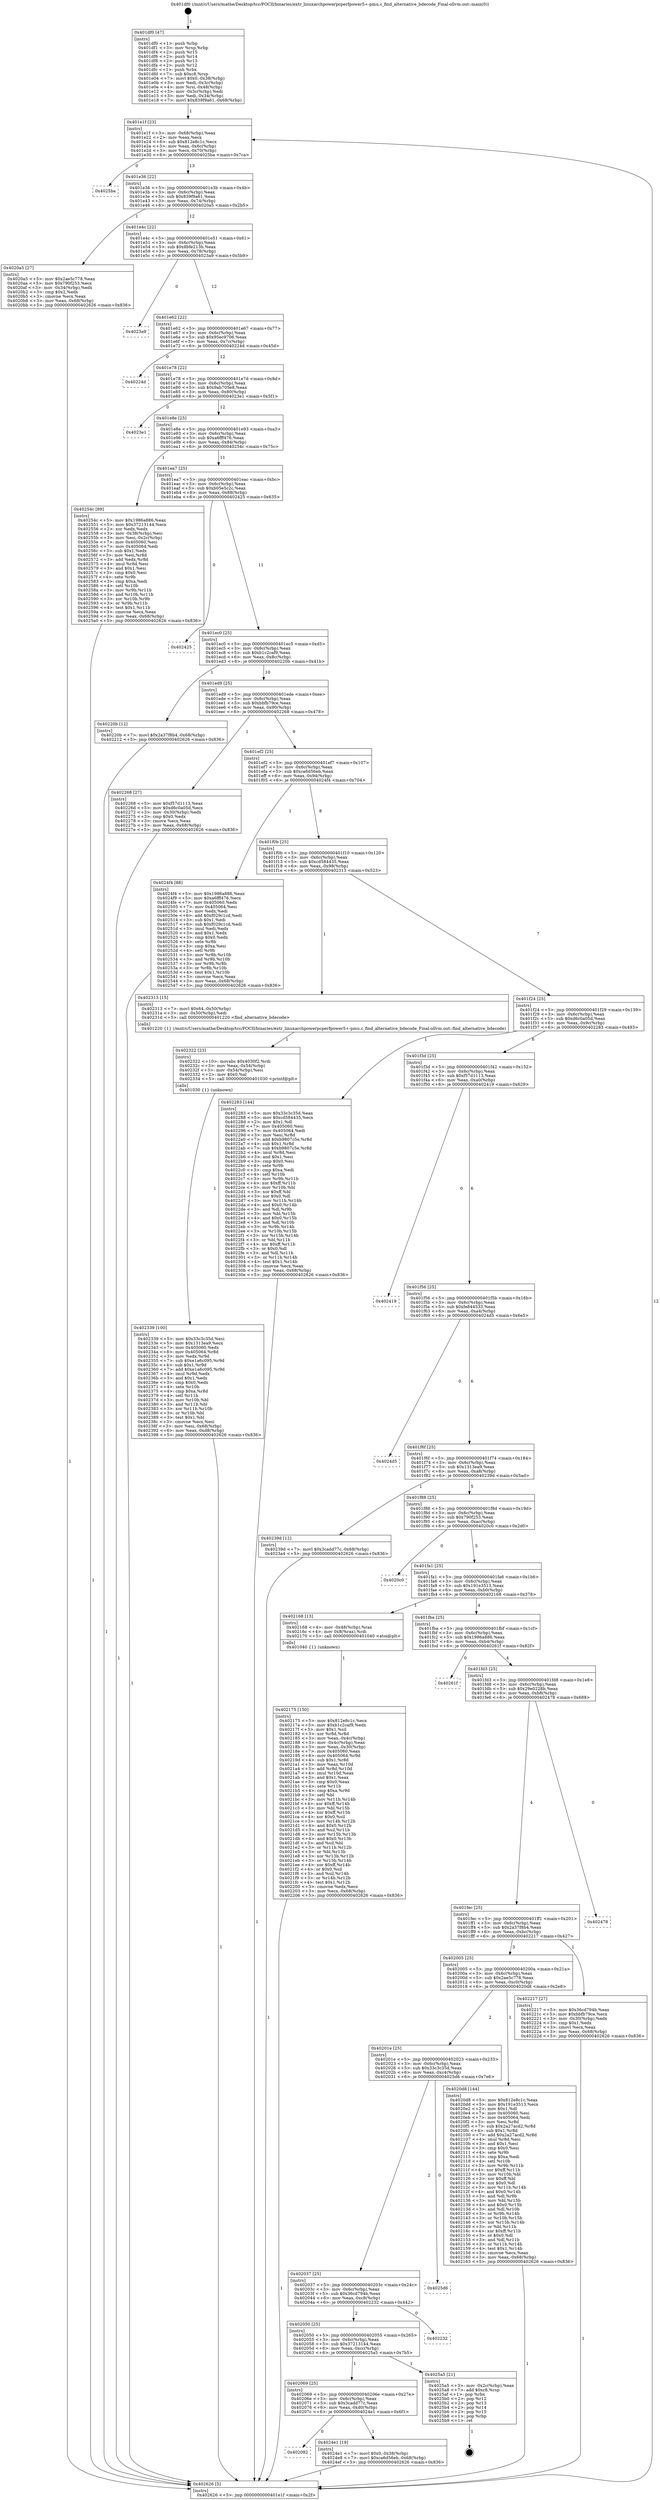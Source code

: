digraph "0x401df0" {
  label = "0x401df0 (/mnt/c/Users/mathe/Desktop/tcc/POCII/binaries/extr_linuxarchpowerpcperfpower5+-pmu.c_find_alternative_bdecode_Final-ollvm.out::main(0))"
  labelloc = "t"
  node[shape=record]

  Entry [label="",width=0.3,height=0.3,shape=circle,fillcolor=black,style=filled]
  "0x401e1f" [label="{
     0x401e1f [23]\l
     | [instrs]\l
     &nbsp;&nbsp;0x401e1f \<+3\>: mov -0x68(%rbp),%eax\l
     &nbsp;&nbsp;0x401e22 \<+2\>: mov %eax,%ecx\l
     &nbsp;&nbsp;0x401e24 \<+6\>: sub $0x812e8c1c,%ecx\l
     &nbsp;&nbsp;0x401e2a \<+3\>: mov %eax,-0x6c(%rbp)\l
     &nbsp;&nbsp;0x401e2d \<+3\>: mov %ecx,-0x70(%rbp)\l
     &nbsp;&nbsp;0x401e30 \<+6\>: je 00000000004025ba \<main+0x7ca\>\l
  }"]
  "0x4025ba" [label="{
     0x4025ba\l
  }", style=dashed]
  "0x401e36" [label="{
     0x401e36 [22]\l
     | [instrs]\l
     &nbsp;&nbsp;0x401e36 \<+5\>: jmp 0000000000401e3b \<main+0x4b\>\l
     &nbsp;&nbsp;0x401e3b \<+3\>: mov -0x6c(%rbp),%eax\l
     &nbsp;&nbsp;0x401e3e \<+5\>: sub $0x839f9a61,%eax\l
     &nbsp;&nbsp;0x401e43 \<+3\>: mov %eax,-0x74(%rbp)\l
     &nbsp;&nbsp;0x401e46 \<+6\>: je 00000000004020a5 \<main+0x2b5\>\l
  }"]
  Exit [label="",width=0.3,height=0.3,shape=circle,fillcolor=black,style=filled,peripheries=2]
  "0x4020a5" [label="{
     0x4020a5 [27]\l
     | [instrs]\l
     &nbsp;&nbsp;0x4020a5 \<+5\>: mov $0x2ae5c778,%eax\l
     &nbsp;&nbsp;0x4020aa \<+5\>: mov $0x790f253,%ecx\l
     &nbsp;&nbsp;0x4020af \<+3\>: mov -0x34(%rbp),%edx\l
     &nbsp;&nbsp;0x4020b2 \<+3\>: cmp $0x2,%edx\l
     &nbsp;&nbsp;0x4020b5 \<+3\>: cmovne %ecx,%eax\l
     &nbsp;&nbsp;0x4020b8 \<+3\>: mov %eax,-0x68(%rbp)\l
     &nbsp;&nbsp;0x4020bb \<+5\>: jmp 0000000000402626 \<main+0x836\>\l
  }"]
  "0x401e4c" [label="{
     0x401e4c [22]\l
     | [instrs]\l
     &nbsp;&nbsp;0x401e4c \<+5\>: jmp 0000000000401e51 \<main+0x61\>\l
     &nbsp;&nbsp;0x401e51 \<+3\>: mov -0x6c(%rbp),%eax\l
     &nbsp;&nbsp;0x401e54 \<+5\>: sub $0x8bfe213b,%eax\l
     &nbsp;&nbsp;0x401e59 \<+3\>: mov %eax,-0x78(%rbp)\l
     &nbsp;&nbsp;0x401e5c \<+6\>: je 00000000004023a9 \<main+0x5b9\>\l
  }"]
  "0x402626" [label="{
     0x402626 [5]\l
     | [instrs]\l
     &nbsp;&nbsp;0x402626 \<+5\>: jmp 0000000000401e1f \<main+0x2f\>\l
  }"]
  "0x401df0" [label="{
     0x401df0 [47]\l
     | [instrs]\l
     &nbsp;&nbsp;0x401df0 \<+1\>: push %rbp\l
     &nbsp;&nbsp;0x401df1 \<+3\>: mov %rsp,%rbp\l
     &nbsp;&nbsp;0x401df4 \<+2\>: push %r15\l
     &nbsp;&nbsp;0x401df6 \<+2\>: push %r14\l
     &nbsp;&nbsp;0x401df8 \<+2\>: push %r13\l
     &nbsp;&nbsp;0x401dfa \<+2\>: push %r12\l
     &nbsp;&nbsp;0x401dfc \<+1\>: push %rbx\l
     &nbsp;&nbsp;0x401dfd \<+7\>: sub $0xc8,%rsp\l
     &nbsp;&nbsp;0x401e04 \<+7\>: movl $0x0,-0x38(%rbp)\l
     &nbsp;&nbsp;0x401e0b \<+3\>: mov %edi,-0x3c(%rbp)\l
     &nbsp;&nbsp;0x401e0e \<+4\>: mov %rsi,-0x48(%rbp)\l
     &nbsp;&nbsp;0x401e12 \<+3\>: mov -0x3c(%rbp),%edi\l
     &nbsp;&nbsp;0x401e15 \<+3\>: mov %edi,-0x34(%rbp)\l
     &nbsp;&nbsp;0x401e18 \<+7\>: movl $0x839f9a61,-0x68(%rbp)\l
  }"]
  "0x402082" [label="{
     0x402082\l
  }", style=dashed]
  "0x4023a9" [label="{
     0x4023a9\l
  }", style=dashed]
  "0x401e62" [label="{
     0x401e62 [22]\l
     | [instrs]\l
     &nbsp;&nbsp;0x401e62 \<+5\>: jmp 0000000000401e67 \<main+0x77\>\l
     &nbsp;&nbsp;0x401e67 \<+3\>: mov -0x6c(%rbp),%eax\l
     &nbsp;&nbsp;0x401e6a \<+5\>: sub $0x95ec9706,%eax\l
     &nbsp;&nbsp;0x401e6f \<+3\>: mov %eax,-0x7c(%rbp)\l
     &nbsp;&nbsp;0x401e72 \<+6\>: je 000000000040224d \<main+0x45d\>\l
  }"]
  "0x4024e1" [label="{
     0x4024e1 [19]\l
     | [instrs]\l
     &nbsp;&nbsp;0x4024e1 \<+7\>: movl $0x0,-0x38(%rbp)\l
     &nbsp;&nbsp;0x4024e8 \<+7\>: movl $0xca6d56eb,-0x68(%rbp)\l
     &nbsp;&nbsp;0x4024ef \<+5\>: jmp 0000000000402626 \<main+0x836\>\l
  }"]
  "0x40224d" [label="{
     0x40224d\l
  }", style=dashed]
  "0x401e78" [label="{
     0x401e78 [22]\l
     | [instrs]\l
     &nbsp;&nbsp;0x401e78 \<+5\>: jmp 0000000000401e7d \<main+0x8d\>\l
     &nbsp;&nbsp;0x401e7d \<+3\>: mov -0x6c(%rbp),%eax\l
     &nbsp;&nbsp;0x401e80 \<+5\>: sub $0x9ab705e8,%eax\l
     &nbsp;&nbsp;0x401e85 \<+3\>: mov %eax,-0x80(%rbp)\l
     &nbsp;&nbsp;0x401e88 \<+6\>: je 00000000004023e1 \<main+0x5f1\>\l
  }"]
  "0x402069" [label="{
     0x402069 [25]\l
     | [instrs]\l
     &nbsp;&nbsp;0x402069 \<+5\>: jmp 000000000040206e \<main+0x27e\>\l
     &nbsp;&nbsp;0x40206e \<+3\>: mov -0x6c(%rbp),%eax\l
     &nbsp;&nbsp;0x402071 \<+5\>: sub $0x3cadd77c,%eax\l
     &nbsp;&nbsp;0x402076 \<+6\>: mov %eax,-0xd0(%rbp)\l
     &nbsp;&nbsp;0x40207c \<+6\>: je 00000000004024e1 \<main+0x6f1\>\l
  }"]
  "0x4023e1" [label="{
     0x4023e1\l
  }", style=dashed]
  "0x401e8e" [label="{
     0x401e8e [25]\l
     | [instrs]\l
     &nbsp;&nbsp;0x401e8e \<+5\>: jmp 0000000000401e93 \<main+0xa3\>\l
     &nbsp;&nbsp;0x401e93 \<+3\>: mov -0x6c(%rbp),%eax\l
     &nbsp;&nbsp;0x401e96 \<+5\>: sub $0xa6fff476,%eax\l
     &nbsp;&nbsp;0x401e9b \<+6\>: mov %eax,-0x84(%rbp)\l
     &nbsp;&nbsp;0x401ea1 \<+6\>: je 000000000040254c \<main+0x75c\>\l
  }"]
  "0x4025a5" [label="{
     0x4025a5 [21]\l
     | [instrs]\l
     &nbsp;&nbsp;0x4025a5 \<+3\>: mov -0x2c(%rbp),%eax\l
     &nbsp;&nbsp;0x4025a8 \<+7\>: add $0xc8,%rsp\l
     &nbsp;&nbsp;0x4025af \<+1\>: pop %rbx\l
     &nbsp;&nbsp;0x4025b0 \<+2\>: pop %r12\l
     &nbsp;&nbsp;0x4025b2 \<+2\>: pop %r13\l
     &nbsp;&nbsp;0x4025b4 \<+2\>: pop %r14\l
     &nbsp;&nbsp;0x4025b6 \<+2\>: pop %r15\l
     &nbsp;&nbsp;0x4025b8 \<+1\>: pop %rbp\l
     &nbsp;&nbsp;0x4025b9 \<+1\>: ret\l
  }"]
  "0x40254c" [label="{
     0x40254c [89]\l
     | [instrs]\l
     &nbsp;&nbsp;0x40254c \<+5\>: mov $0x1986a886,%eax\l
     &nbsp;&nbsp;0x402551 \<+5\>: mov $0x37213144,%ecx\l
     &nbsp;&nbsp;0x402556 \<+2\>: xor %edx,%edx\l
     &nbsp;&nbsp;0x402558 \<+3\>: mov -0x38(%rbp),%esi\l
     &nbsp;&nbsp;0x40255b \<+3\>: mov %esi,-0x2c(%rbp)\l
     &nbsp;&nbsp;0x40255e \<+7\>: mov 0x405060,%esi\l
     &nbsp;&nbsp;0x402565 \<+7\>: mov 0x405064,%edi\l
     &nbsp;&nbsp;0x40256c \<+3\>: sub $0x1,%edx\l
     &nbsp;&nbsp;0x40256f \<+3\>: mov %esi,%r8d\l
     &nbsp;&nbsp;0x402572 \<+3\>: add %edx,%r8d\l
     &nbsp;&nbsp;0x402575 \<+4\>: imul %r8d,%esi\l
     &nbsp;&nbsp;0x402579 \<+3\>: and $0x1,%esi\l
     &nbsp;&nbsp;0x40257c \<+3\>: cmp $0x0,%esi\l
     &nbsp;&nbsp;0x40257f \<+4\>: sete %r9b\l
     &nbsp;&nbsp;0x402583 \<+3\>: cmp $0xa,%edi\l
     &nbsp;&nbsp;0x402586 \<+4\>: setl %r10b\l
     &nbsp;&nbsp;0x40258a \<+3\>: mov %r9b,%r11b\l
     &nbsp;&nbsp;0x40258d \<+3\>: and %r10b,%r11b\l
     &nbsp;&nbsp;0x402590 \<+3\>: xor %r10b,%r9b\l
     &nbsp;&nbsp;0x402593 \<+3\>: or %r9b,%r11b\l
     &nbsp;&nbsp;0x402596 \<+4\>: test $0x1,%r11b\l
     &nbsp;&nbsp;0x40259a \<+3\>: cmovne %ecx,%eax\l
     &nbsp;&nbsp;0x40259d \<+3\>: mov %eax,-0x68(%rbp)\l
     &nbsp;&nbsp;0x4025a0 \<+5\>: jmp 0000000000402626 \<main+0x836\>\l
  }"]
  "0x401ea7" [label="{
     0x401ea7 [25]\l
     | [instrs]\l
     &nbsp;&nbsp;0x401ea7 \<+5\>: jmp 0000000000401eac \<main+0xbc\>\l
     &nbsp;&nbsp;0x401eac \<+3\>: mov -0x6c(%rbp),%eax\l
     &nbsp;&nbsp;0x401eaf \<+5\>: sub $0xb05e5c2c,%eax\l
     &nbsp;&nbsp;0x401eb4 \<+6\>: mov %eax,-0x88(%rbp)\l
     &nbsp;&nbsp;0x401eba \<+6\>: je 0000000000402425 \<main+0x635\>\l
  }"]
  "0x402050" [label="{
     0x402050 [25]\l
     | [instrs]\l
     &nbsp;&nbsp;0x402050 \<+5\>: jmp 0000000000402055 \<main+0x265\>\l
     &nbsp;&nbsp;0x402055 \<+3\>: mov -0x6c(%rbp),%eax\l
     &nbsp;&nbsp;0x402058 \<+5\>: sub $0x37213144,%eax\l
     &nbsp;&nbsp;0x40205d \<+6\>: mov %eax,-0xcc(%rbp)\l
     &nbsp;&nbsp;0x402063 \<+6\>: je 00000000004025a5 \<main+0x7b5\>\l
  }"]
  "0x402425" [label="{
     0x402425\l
  }", style=dashed]
  "0x401ec0" [label="{
     0x401ec0 [25]\l
     | [instrs]\l
     &nbsp;&nbsp;0x401ec0 \<+5\>: jmp 0000000000401ec5 \<main+0xd5\>\l
     &nbsp;&nbsp;0x401ec5 \<+3\>: mov -0x6c(%rbp),%eax\l
     &nbsp;&nbsp;0x401ec8 \<+5\>: sub $0xb1c2caf9,%eax\l
     &nbsp;&nbsp;0x401ecd \<+6\>: mov %eax,-0x8c(%rbp)\l
     &nbsp;&nbsp;0x401ed3 \<+6\>: je 000000000040220b \<main+0x41b\>\l
  }"]
  "0x402232" [label="{
     0x402232\l
  }", style=dashed]
  "0x40220b" [label="{
     0x40220b [12]\l
     | [instrs]\l
     &nbsp;&nbsp;0x40220b \<+7\>: movl $0x2a37f8b4,-0x68(%rbp)\l
     &nbsp;&nbsp;0x402212 \<+5\>: jmp 0000000000402626 \<main+0x836\>\l
  }"]
  "0x401ed9" [label="{
     0x401ed9 [25]\l
     | [instrs]\l
     &nbsp;&nbsp;0x401ed9 \<+5\>: jmp 0000000000401ede \<main+0xee\>\l
     &nbsp;&nbsp;0x401ede \<+3\>: mov -0x6c(%rbp),%eax\l
     &nbsp;&nbsp;0x401ee1 \<+5\>: sub $0xbbfb79ce,%eax\l
     &nbsp;&nbsp;0x401ee6 \<+6\>: mov %eax,-0x90(%rbp)\l
     &nbsp;&nbsp;0x401eec \<+6\>: je 0000000000402268 \<main+0x478\>\l
  }"]
  "0x402037" [label="{
     0x402037 [25]\l
     | [instrs]\l
     &nbsp;&nbsp;0x402037 \<+5\>: jmp 000000000040203c \<main+0x24c\>\l
     &nbsp;&nbsp;0x40203c \<+3\>: mov -0x6c(%rbp),%eax\l
     &nbsp;&nbsp;0x40203f \<+5\>: sub $0x36cd794b,%eax\l
     &nbsp;&nbsp;0x402044 \<+6\>: mov %eax,-0xc8(%rbp)\l
     &nbsp;&nbsp;0x40204a \<+6\>: je 0000000000402232 \<main+0x442\>\l
  }"]
  "0x402268" [label="{
     0x402268 [27]\l
     | [instrs]\l
     &nbsp;&nbsp;0x402268 \<+5\>: mov $0xf57d1113,%eax\l
     &nbsp;&nbsp;0x40226d \<+5\>: mov $0xd6c0a05d,%ecx\l
     &nbsp;&nbsp;0x402272 \<+3\>: mov -0x30(%rbp),%edx\l
     &nbsp;&nbsp;0x402275 \<+3\>: cmp $0x0,%edx\l
     &nbsp;&nbsp;0x402278 \<+3\>: cmove %ecx,%eax\l
     &nbsp;&nbsp;0x40227b \<+3\>: mov %eax,-0x68(%rbp)\l
     &nbsp;&nbsp;0x40227e \<+5\>: jmp 0000000000402626 \<main+0x836\>\l
  }"]
  "0x401ef2" [label="{
     0x401ef2 [25]\l
     | [instrs]\l
     &nbsp;&nbsp;0x401ef2 \<+5\>: jmp 0000000000401ef7 \<main+0x107\>\l
     &nbsp;&nbsp;0x401ef7 \<+3\>: mov -0x6c(%rbp),%eax\l
     &nbsp;&nbsp;0x401efa \<+5\>: sub $0xca6d56eb,%eax\l
     &nbsp;&nbsp;0x401eff \<+6\>: mov %eax,-0x94(%rbp)\l
     &nbsp;&nbsp;0x401f05 \<+6\>: je 00000000004024f4 \<main+0x704\>\l
  }"]
  "0x4025d6" [label="{
     0x4025d6\l
  }", style=dashed]
  "0x4024f4" [label="{
     0x4024f4 [88]\l
     | [instrs]\l
     &nbsp;&nbsp;0x4024f4 \<+5\>: mov $0x1986a886,%eax\l
     &nbsp;&nbsp;0x4024f9 \<+5\>: mov $0xa6fff476,%ecx\l
     &nbsp;&nbsp;0x4024fe \<+7\>: mov 0x405060,%edx\l
     &nbsp;&nbsp;0x402505 \<+7\>: mov 0x405064,%esi\l
     &nbsp;&nbsp;0x40250c \<+2\>: mov %edx,%edi\l
     &nbsp;&nbsp;0x40250e \<+6\>: add $0xf029c1cd,%edi\l
     &nbsp;&nbsp;0x402514 \<+3\>: sub $0x1,%edi\l
     &nbsp;&nbsp;0x402517 \<+6\>: sub $0xf029c1cd,%edi\l
     &nbsp;&nbsp;0x40251d \<+3\>: imul %edi,%edx\l
     &nbsp;&nbsp;0x402520 \<+3\>: and $0x1,%edx\l
     &nbsp;&nbsp;0x402523 \<+3\>: cmp $0x0,%edx\l
     &nbsp;&nbsp;0x402526 \<+4\>: sete %r8b\l
     &nbsp;&nbsp;0x40252a \<+3\>: cmp $0xa,%esi\l
     &nbsp;&nbsp;0x40252d \<+4\>: setl %r9b\l
     &nbsp;&nbsp;0x402531 \<+3\>: mov %r8b,%r10b\l
     &nbsp;&nbsp;0x402534 \<+3\>: and %r9b,%r10b\l
     &nbsp;&nbsp;0x402537 \<+3\>: xor %r9b,%r8b\l
     &nbsp;&nbsp;0x40253a \<+3\>: or %r8b,%r10b\l
     &nbsp;&nbsp;0x40253d \<+4\>: test $0x1,%r10b\l
     &nbsp;&nbsp;0x402541 \<+3\>: cmovne %ecx,%eax\l
     &nbsp;&nbsp;0x402544 \<+3\>: mov %eax,-0x68(%rbp)\l
     &nbsp;&nbsp;0x402547 \<+5\>: jmp 0000000000402626 \<main+0x836\>\l
  }"]
  "0x401f0b" [label="{
     0x401f0b [25]\l
     | [instrs]\l
     &nbsp;&nbsp;0x401f0b \<+5\>: jmp 0000000000401f10 \<main+0x120\>\l
     &nbsp;&nbsp;0x401f10 \<+3\>: mov -0x6c(%rbp),%eax\l
     &nbsp;&nbsp;0x401f13 \<+5\>: sub $0xcd584435,%eax\l
     &nbsp;&nbsp;0x401f18 \<+6\>: mov %eax,-0x98(%rbp)\l
     &nbsp;&nbsp;0x401f1e \<+6\>: je 0000000000402313 \<main+0x523\>\l
  }"]
  "0x402339" [label="{
     0x402339 [100]\l
     | [instrs]\l
     &nbsp;&nbsp;0x402339 \<+5\>: mov $0x33c3c35d,%esi\l
     &nbsp;&nbsp;0x40233e \<+5\>: mov $0x1313ea9,%ecx\l
     &nbsp;&nbsp;0x402343 \<+7\>: mov 0x405060,%edx\l
     &nbsp;&nbsp;0x40234a \<+8\>: mov 0x405064,%r8d\l
     &nbsp;&nbsp;0x402352 \<+3\>: mov %edx,%r9d\l
     &nbsp;&nbsp;0x402355 \<+7\>: sub $0xe1a6c095,%r9d\l
     &nbsp;&nbsp;0x40235c \<+4\>: sub $0x1,%r9d\l
     &nbsp;&nbsp;0x402360 \<+7\>: add $0xe1a6c095,%r9d\l
     &nbsp;&nbsp;0x402367 \<+4\>: imul %r9d,%edx\l
     &nbsp;&nbsp;0x40236b \<+3\>: and $0x1,%edx\l
     &nbsp;&nbsp;0x40236e \<+3\>: cmp $0x0,%edx\l
     &nbsp;&nbsp;0x402371 \<+4\>: sete %r10b\l
     &nbsp;&nbsp;0x402375 \<+4\>: cmp $0xa,%r8d\l
     &nbsp;&nbsp;0x402379 \<+4\>: setl %r11b\l
     &nbsp;&nbsp;0x40237d \<+3\>: mov %r10b,%bl\l
     &nbsp;&nbsp;0x402380 \<+3\>: and %r11b,%bl\l
     &nbsp;&nbsp;0x402383 \<+3\>: xor %r11b,%r10b\l
     &nbsp;&nbsp;0x402386 \<+3\>: or %r10b,%bl\l
     &nbsp;&nbsp;0x402389 \<+3\>: test $0x1,%bl\l
     &nbsp;&nbsp;0x40238c \<+3\>: cmovne %ecx,%esi\l
     &nbsp;&nbsp;0x40238f \<+3\>: mov %esi,-0x68(%rbp)\l
     &nbsp;&nbsp;0x402392 \<+6\>: mov %eax,-0xd8(%rbp)\l
     &nbsp;&nbsp;0x402398 \<+5\>: jmp 0000000000402626 \<main+0x836\>\l
  }"]
  "0x402313" [label="{
     0x402313 [15]\l
     | [instrs]\l
     &nbsp;&nbsp;0x402313 \<+7\>: movl $0x64,-0x50(%rbp)\l
     &nbsp;&nbsp;0x40231a \<+3\>: mov -0x50(%rbp),%edi\l
     &nbsp;&nbsp;0x40231d \<+5\>: call 0000000000401220 \<find_alternative_bdecode\>\l
     | [calls]\l
     &nbsp;&nbsp;0x401220 \{1\} (/mnt/c/Users/mathe/Desktop/tcc/POCII/binaries/extr_linuxarchpowerpcperfpower5+-pmu.c_find_alternative_bdecode_Final-ollvm.out::find_alternative_bdecode)\l
  }"]
  "0x401f24" [label="{
     0x401f24 [25]\l
     | [instrs]\l
     &nbsp;&nbsp;0x401f24 \<+5\>: jmp 0000000000401f29 \<main+0x139\>\l
     &nbsp;&nbsp;0x401f29 \<+3\>: mov -0x6c(%rbp),%eax\l
     &nbsp;&nbsp;0x401f2c \<+5\>: sub $0xd6c0a05d,%eax\l
     &nbsp;&nbsp;0x401f31 \<+6\>: mov %eax,-0x9c(%rbp)\l
     &nbsp;&nbsp;0x401f37 \<+6\>: je 0000000000402283 \<main+0x493\>\l
  }"]
  "0x402322" [label="{
     0x402322 [23]\l
     | [instrs]\l
     &nbsp;&nbsp;0x402322 \<+10\>: movabs $0x4030f2,%rdi\l
     &nbsp;&nbsp;0x40232c \<+3\>: mov %eax,-0x54(%rbp)\l
     &nbsp;&nbsp;0x40232f \<+3\>: mov -0x54(%rbp),%esi\l
     &nbsp;&nbsp;0x402332 \<+2\>: mov $0x0,%al\l
     &nbsp;&nbsp;0x402334 \<+5\>: call 0000000000401030 \<printf@plt\>\l
     | [calls]\l
     &nbsp;&nbsp;0x401030 \{1\} (unknown)\l
  }"]
  "0x402283" [label="{
     0x402283 [144]\l
     | [instrs]\l
     &nbsp;&nbsp;0x402283 \<+5\>: mov $0x33c3c35d,%eax\l
     &nbsp;&nbsp;0x402288 \<+5\>: mov $0xcd584435,%ecx\l
     &nbsp;&nbsp;0x40228d \<+2\>: mov $0x1,%dl\l
     &nbsp;&nbsp;0x40228f \<+7\>: mov 0x405060,%esi\l
     &nbsp;&nbsp;0x402296 \<+7\>: mov 0x405064,%edi\l
     &nbsp;&nbsp;0x40229d \<+3\>: mov %esi,%r8d\l
     &nbsp;&nbsp;0x4022a0 \<+7\>: add $0xb9807c5e,%r8d\l
     &nbsp;&nbsp;0x4022a7 \<+4\>: sub $0x1,%r8d\l
     &nbsp;&nbsp;0x4022ab \<+7\>: sub $0xb9807c5e,%r8d\l
     &nbsp;&nbsp;0x4022b2 \<+4\>: imul %r8d,%esi\l
     &nbsp;&nbsp;0x4022b6 \<+3\>: and $0x1,%esi\l
     &nbsp;&nbsp;0x4022b9 \<+3\>: cmp $0x0,%esi\l
     &nbsp;&nbsp;0x4022bc \<+4\>: sete %r9b\l
     &nbsp;&nbsp;0x4022c0 \<+3\>: cmp $0xa,%edi\l
     &nbsp;&nbsp;0x4022c3 \<+4\>: setl %r10b\l
     &nbsp;&nbsp;0x4022c7 \<+3\>: mov %r9b,%r11b\l
     &nbsp;&nbsp;0x4022ca \<+4\>: xor $0xff,%r11b\l
     &nbsp;&nbsp;0x4022ce \<+3\>: mov %r10b,%bl\l
     &nbsp;&nbsp;0x4022d1 \<+3\>: xor $0xff,%bl\l
     &nbsp;&nbsp;0x4022d4 \<+3\>: xor $0x0,%dl\l
     &nbsp;&nbsp;0x4022d7 \<+3\>: mov %r11b,%r14b\l
     &nbsp;&nbsp;0x4022da \<+4\>: and $0x0,%r14b\l
     &nbsp;&nbsp;0x4022de \<+3\>: and %dl,%r9b\l
     &nbsp;&nbsp;0x4022e1 \<+3\>: mov %bl,%r15b\l
     &nbsp;&nbsp;0x4022e4 \<+4\>: and $0x0,%r15b\l
     &nbsp;&nbsp;0x4022e8 \<+3\>: and %dl,%r10b\l
     &nbsp;&nbsp;0x4022eb \<+3\>: or %r9b,%r14b\l
     &nbsp;&nbsp;0x4022ee \<+3\>: or %r10b,%r15b\l
     &nbsp;&nbsp;0x4022f1 \<+3\>: xor %r15b,%r14b\l
     &nbsp;&nbsp;0x4022f4 \<+3\>: or %bl,%r11b\l
     &nbsp;&nbsp;0x4022f7 \<+4\>: xor $0xff,%r11b\l
     &nbsp;&nbsp;0x4022fb \<+3\>: or $0x0,%dl\l
     &nbsp;&nbsp;0x4022fe \<+3\>: and %dl,%r11b\l
     &nbsp;&nbsp;0x402301 \<+3\>: or %r11b,%r14b\l
     &nbsp;&nbsp;0x402304 \<+4\>: test $0x1,%r14b\l
     &nbsp;&nbsp;0x402308 \<+3\>: cmovne %ecx,%eax\l
     &nbsp;&nbsp;0x40230b \<+3\>: mov %eax,-0x68(%rbp)\l
     &nbsp;&nbsp;0x40230e \<+5\>: jmp 0000000000402626 \<main+0x836\>\l
  }"]
  "0x401f3d" [label="{
     0x401f3d [25]\l
     | [instrs]\l
     &nbsp;&nbsp;0x401f3d \<+5\>: jmp 0000000000401f42 \<main+0x152\>\l
     &nbsp;&nbsp;0x401f42 \<+3\>: mov -0x6c(%rbp),%eax\l
     &nbsp;&nbsp;0x401f45 \<+5\>: sub $0xf57d1113,%eax\l
     &nbsp;&nbsp;0x401f4a \<+6\>: mov %eax,-0xa0(%rbp)\l
     &nbsp;&nbsp;0x401f50 \<+6\>: je 0000000000402419 \<main+0x629\>\l
  }"]
  "0x402175" [label="{
     0x402175 [150]\l
     | [instrs]\l
     &nbsp;&nbsp;0x402175 \<+5\>: mov $0x812e8c1c,%ecx\l
     &nbsp;&nbsp;0x40217a \<+5\>: mov $0xb1c2caf9,%edx\l
     &nbsp;&nbsp;0x40217f \<+3\>: mov $0x1,%sil\l
     &nbsp;&nbsp;0x402182 \<+3\>: xor %r8d,%r8d\l
     &nbsp;&nbsp;0x402185 \<+3\>: mov %eax,-0x4c(%rbp)\l
     &nbsp;&nbsp;0x402188 \<+3\>: mov -0x4c(%rbp),%eax\l
     &nbsp;&nbsp;0x40218b \<+3\>: mov %eax,-0x30(%rbp)\l
     &nbsp;&nbsp;0x40218e \<+7\>: mov 0x405060,%eax\l
     &nbsp;&nbsp;0x402195 \<+8\>: mov 0x405064,%r9d\l
     &nbsp;&nbsp;0x40219d \<+4\>: sub $0x1,%r8d\l
     &nbsp;&nbsp;0x4021a1 \<+3\>: mov %eax,%r10d\l
     &nbsp;&nbsp;0x4021a4 \<+3\>: add %r8d,%r10d\l
     &nbsp;&nbsp;0x4021a7 \<+4\>: imul %r10d,%eax\l
     &nbsp;&nbsp;0x4021ab \<+3\>: and $0x1,%eax\l
     &nbsp;&nbsp;0x4021ae \<+3\>: cmp $0x0,%eax\l
     &nbsp;&nbsp;0x4021b1 \<+4\>: sete %r11b\l
     &nbsp;&nbsp;0x4021b5 \<+4\>: cmp $0xa,%r9d\l
     &nbsp;&nbsp;0x4021b9 \<+3\>: setl %bl\l
     &nbsp;&nbsp;0x4021bc \<+3\>: mov %r11b,%r14b\l
     &nbsp;&nbsp;0x4021bf \<+4\>: xor $0xff,%r14b\l
     &nbsp;&nbsp;0x4021c3 \<+3\>: mov %bl,%r15b\l
     &nbsp;&nbsp;0x4021c6 \<+4\>: xor $0xff,%r15b\l
     &nbsp;&nbsp;0x4021ca \<+4\>: xor $0x0,%sil\l
     &nbsp;&nbsp;0x4021ce \<+3\>: mov %r14b,%r12b\l
     &nbsp;&nbsp;0x4021d1 \<+4\>: and $0x0,%r12b\l
     &nbsp;&nbsp;0x4021d5 \<+3\>: and %sil,%r11b\l
     &nbsp;&nbsp;0x4021d8 \<+3\>: mov %r15b,%r13b\l
     &nbsp;&nbsp;0x4021db \<+4\>: and $0x0,%r13b\l
     &nbsp;&nbsp;0x4021df \<+3\>: and %sil,%bl\l
     &nbsp;&nbsp;0x4021e2 \<+3\>: or %r11b,%r12b\l
     &nbsp;&nbsp;0x4021e5 \<+3\>: or %bl,%r13b\l
     &nbsp;&nbsp;0x4021e8 \<+3\>: xor %r13b,%r12b\l
     &nbsp;&nbsp;0x4021eb \<+3\>: or %r15b,%r14b\l
     &nbsp;&nbsp;0x4021ee \<+4\>: xor $0xff,%r14b\l
     &nbsp;&nbsp;0x4021f2 \<+4\>: or $0x0,%sil\l
     &nbsp;&nbsp;0x4021f6 \<+3\>: and %sil,%r14b\l
     &nbsp;&nbsp;0x4021f9 \<+3\>: or %r14b,%r12b\l
     &nbsp;&nbsp;0x4021fc \<+4\>: test $0x1,%r12b\l
     &nbsp;&nbsp;0x402200 \<+3\>: cmovne %edx,%ecx\l
     &nbsp;&nbsp;0x402203 \<+3\>: mov %ecx,-0x68(%rbp)\l
     &nbsp;&nbsp;0x402206 \<+5\>: jmp 0000000000402626 \<main+0x836\>\l
  }"]
  "0x402419" [label="{
     0x402419\l
  }", style=dashed]
  "0x401f56" [label="{
     0x401f56 [25]\l
     | [instrs]\l
     &nbsp;&nbsp;0x401f56 \<+5\>: jmp 0000000000401f5b \<main+0x16b\>\l
     &nbsp;&nbsp;0x401f5b \<+3\>: mov -0x6c(%rbp),%eax\l
     &nbsp;&nbsp;0x401f5e \<+5\>: sub $0xfe844533,%eax\l
     &nbsp;&nbsp;0x401f63 \<+6\>: mov %eax,-0xa4(%rbp)\l
     &nbsp;&nbsp;0x401f69 \<+6\>: je 00000000004024d5 \<main+0x6e5\>\l
  }"]
  "0x40201e" [label="{
     0x40201e [25]\l
     | [instrs]\l
     &nbsp;&nbsp;0x40201e \<+5\>: jmp 0000000000402023 \<main+0x233\>\l
     &nbsp;&nbsp;0x402023 \<+3\>: mov -0x6c(%rbp),%eax\l
     &nbsp;&nbsp;0x402026 \<+5\>: sub $0x33c3c35d,%eax\l
     &nbsp;&nbsp;0x40202b \<+6\>: mov %eax,-0xc4(%rbp)\l
     &nbsp;&nbsp;0x402031 \<+6\>: je 00000000004025d6 \<main+0x7e6\>\l
  }"]
  "0x4024d5" [label="{
     0x4024d5\l
  }", style=dashed]
  "0x401f6f" [label="{
     0x401f6f [25]\l
     | [instrs]\l
     &nbsp;&nbsp;0x401f6f \<+5\>: jmp 0000000000401f74 \<main+0x184\>\l
     &nbsp;&nbsp;0x401f74 \<+3\>: mov -0x6c(%rbp),%eax\l
     &nbsp;&nbsp;0x401f77 \<+5\>: sub $0x1313ea9,%eax\l
     &nbsp;&nbsp;0x401f7c \<+6\>: mov %eax,-0xa8(%rbp)\l
     &nbsp;&nbsp;0x401f82 \<+6\>: je 000000000040239d \<main+0x5ad\>\l
  }"]
  "0x4020d8" [label="{
     0x4020d8 [144]\l
     | [instrs]\l
     &nbsp;&nbsp;0x4020d8 \<+5\>: mov $0x812e8c1c,%eax\l
     &nbsp;&nbsp;0x4020dd \<+5\>: mov $0x191e3513,%ecx\l
     &nbsp;&nbsp;0x4020e2 \<+2\>: mov $0x1,%dl\l
     &nbsp;&nbsp;0x4020e4 \<+7\>: mov 0x405060,%esi\l
     &nbsp;&nbsp;0x4020eb \<+7\>: mov 0x405064,%edi\l
     &nbsp;&nbsp;0x4020f2 \<+3\>: mov %esi,%r8d\l
     &nbsp;&nbsp;0x4020f5 \<+7\>: sub $0x2a27acd2,%r8d\l
     &nbsp;&nbsp;0x4020fc \<+4\>: sub $0x1,%r8d\l
     &nbsp;&nbsp;0x402100 \<+7\>: add $0x2a27acd2,%r8d\l
     &nbsp;&nbsp;0x402107 \<+4\>: imul %r8d,%esi\l
     &nbsp;&nbsp;0x40210b \<+3\>: and $0x1,%esi\l
     &nbsp;&nbsp;0x40210e \<+3\>: cmp $0x0,%esi\l
     &nbsp;&nbsp;0x402111 \<+4\>: sete %r9b\l
     &nbsp;&nbsp;0x402115 \<+3\>: cmp $0xa,%edi\l
     &nbsp;&nbsp;0x402118 \<+4\>: setl %r10b\l
     &nbsp;&nbsp;0x40211c \<+3\>: mov %r9b,%r11b\l
     &nbsp;&nbsp;0x40211f \<+4\>: xor $0xff,%r11b\l
     &nbsp;&nbsp;0x402123 \<+3\>: mov %r10b,%bl\l
     &nbsp;&nbsp;0x402126 \<+3\>: xor $0xff,%bl\l
     &nbsp;&nbsp;0x402129 \<+3\>: xor $0x0,%dl\l
     &nbsp;&nbsp;0x40212c \<+3\>: mov %r11b,%r14b\l
     &nbsp;&nbsp;0x40212f \<+4\>: and $0x0,%r14b\l
     &nbsp;&nbsp;0x402133 \<+3\>: and %dl,%r9b\l
     &nbsp;&nbsp;0x402136 \<+3\>: mov %bl,%r15b\l
     &nbsp;&nbsp;0x402139 \<+4\>: and $0x0,%r15b\l
     &nbsp;&nbsp;0x40213d \<+3\>: and %dl,%r10b\l
     &nbsp;&nbsp;0x402140 \<+3\>: or %r9b,%r14b\l
     &nbsp;&nbsp;0x402143 \<+3\>: or %r10b,%r15b\l
     &nbsp;&nbsp;0x402146 \<+3\>: xor %r15b,%r14b\l
     &nbsp;&nbsp;0x402149 \<+3\>: or %bl,%r11b\l
     &nbsp;&nbsp;0x40214c \<+4\>: xor $0xff,%r11b\l
     &nbsp;&nbsp;0x402150 \<+3\>: or $0x0,%dl\l
     &nbsp;&nbsp;0x402153 \<+3\>: and %dl,%r11b\l
     &nbsp;&nbsp;0x402156 \<+3\>: or %r11b,%r14b\l
     &nbsp;&nbsp;0x402159 \<+4\>: test $0x1,%r14b\l
     &nbsp;&nbsp;0x40215d \<+3\>: cmovne %ecx,%eax\l
     &nbsp;&nbsp;0x402160 \<+3\>: mov %eax,-0x68(%rbp)\l
     &nbsp;&nbsp;0x402163 \<+5\>: jmp 0000000000402626 \<main+0x836\>\l
  }"]
  "0x40239d" [label="{
     0x40239d [12]\l
     | [instrs]\l
     &nbsp;&nbsp;0x40239d \<+7\>: movl $0x3cadd77c,-0x68(%rbp)\l
     &nbsp;&nbsp;0x4023a4 \<+5\>: jmp 0000000000402626 \<main+0x836\>\l
  }"]
  "0x401f88" [label="{
     0x401f88 [25]\l
     | [instrs]\l
     &nbsp;&nbsp;0x401f88 \<+5\>: jmp 0000000000401f8d \<main+0x19d\>\l
     &nbsp;&nbsp;0x401f8d \<+3\>: mov -0x6c(%rbp),%eax\l
     &nbsp;&nbsp;0x401f90 \<+5\>: sub $0x790f253,%eax\l
     &nbsp;&nbsp;0x401f95 \<+6\>: mov %eax,-0xac(%rbp)\l
     &nbsp;&nbsp;0x401f9b \<+6\>: je 00000000004020c0 \<main+0x2d0\>\l
  }"]
  "0x402005" [label="{
     0x402005 [25]\l
     | [instrs]\l
     &nbsp;&nbsp;0x402005 \<+5\>: jmp 000000000040200a \<main+0x21a\>\l
     &nbsp;&nbsp;0x40200a \<+3\>: mov -0x6c(%rbp),%eax\l
     &nbsp;&nbsp;0x40200d \<+5\>: sub $0x2ae5c778,%eax\l
     &nbsp;&nbsp;0x402012 \<+6\>: mov %eax,-0xc0(%rbp)\l
     &nbsp;&nbsp;0x402018 \<+6\>: je 00000000004020d8 \<main+0x2e8\>\l
  }"]
  "0x4020c0" [label="{
     0x4020c0\l
  }", style=dashed]
  "0x401fa1" [label="{
     0x401fa1 [25]\l
     | [instrs]\l
     &nbsp;&nbsp;0x401fa1 \<+5\>: jmp 0000000000401fa6 \<main+0x1b6\>\l
     &nbsp;&nbsp;0x401fa6 \<+3\>: mov -0x6c(%rbp),%eax\l
     &nbsp;&nbsp;0x401fa9 \<+5\>: sub $0x191e3513,%eax\l
     &nbsp;&nbsp;0x401fae \<+6\>: mov %eax,-0xb0(%rbp)\l
     &nbsp;&nbsp;0x401fb4 \<+6\>: je 0000000000402168 \<main+0x378\>\l
  }"]
  "0x402217" [label="{
     0x402217 [27]\l
     | [instrs]\l
     &nbsp;&nbsp;0x402217 \<+5\>: mov $0x36cd794b,%eax\l
     &nbsp;&nbsp;0x40221c \<+5\>: mov $0xbbfb79ce,%ecx\l
     &nbsp;&nbsp;0x402221 \<+3\>: mov -0x30(%rbp),%edx\l
     &nbsp;&nbsp;0x402224 \<+3\>: cmp $0x1,%edx\l
     &nbsp;&nbsp;0x402227 \<+3\>: cmovl %ecx,%eax\l
     &nbsp;&nbsp;0x40222a \<+3\>: mov %eax,-0x68(%rbp)\l
     &nbsp;&nbsp;0x40222d \<+5\>: jmp 0000000000402626 \<main+0x836\>\l
  }"]
  "0x402168" [label="{
     0x402168 [13]\l
     | [instrs]\l
     &nbsp;&nbsp;0x402168 \<+4\>: mov -0x48(%rbp),%rax\l
     &nbsp;&nbsp;0x40216c \<+4\>: mov 0x8(%rax),%rdi\l
     &nbsp;&nbsp;0x402170 \<+5\>: call 0000000000401040 \<atoi@plt\>\l
     | [calls]\l
     &nbsp;&nbsp;0x401040 \{1\} (unknown)\l
  }"]
  "0x401fba" [label="{
     0x401fba [25]\l
     | [instrs]\l
     &nbsp;&nbsp;0x401fba \<+5\>: jmp 0000000000401fbf \<main+0x1cf\>\l
     &nbsp;&nbsp;0x401fbf \<+3\>: mov -0x6c(%rbp),%eax\l
     &nbsp;&nbsp;0x401fc2 \<+5\>: sub $0x1986a886,%eax\l
     &nbsp;&nbsp;0x401fc7 \<+6\>: mov %eax,-0xb4(%rbp)\l
     &nbsp;&nbsp;0x401fcd \<+6\>: je 000000000040261f \<main+0x82f\>\l
  }"]
  "0x401fec" [label="{
     0x401fec [25]\l
     | [instrs]\l
     &nbsp;&nbsp;0x401fec \<+5\>: jmp 0000000000401ff1 \<main+0x201\>\l
     &nbsp;&nbsp;0x401ff1 \<+3\>: mov -0x6c(%rbp),%eax\l
     &nbsp;&nbsp;0x401ff4 \<+5\>: sub $0x2a37f8b4,%eax\l
     &nbsp;&nbsp;0x401ff9 \<+6\>: mov %eax,-0xbc(%rbp)\l
     &nbsp;&nbsp;0x401fff \<+6\>: je 0000000000402217 \<main+0x427\>\l
  }"]
  "0x40261f" [label="{
     0x40261f\l
  }", style=dashed]
  "0x401fd3" [label="{
     0x401fd3 [25]\l
     | [instrs]\l
     &nbsp;&nbsp;0x401fd3 \<+5\>: jmp 0000000000401fd8 \<main+0x1e8\>\l
     &nbsp;&nbsp;0x401fd8 \<+3\>: mov -0x6c(%rbp),%eax\l
     &nbsp;&nbsp;0x401fdb \<+5\>: sub $0x29e0228b,%eax\l
     &nbsp;&nbsp;0x401fe0 \<+6\>: mov %eax,-0xb8(%rbp)\l
     &nbsp;&nbsp;0x401fe6 \<+6\>: je 0000000000402478 \<main+0x688\>\l
  }"]
  "0x402478" [label="{
     0x402478\l
  }", style=dashed]
  Entry -> "0x401df0" [label=" 1"]
  "0x401e1f" -> "0x4025ba" [label=" 0"]
  "0x401e1f" -> "0x401e36" [label=" 13"]
  "0x4025a5" -> Exit [label=" 1"]
  "0x401e36" -> "0x4020a5" [label=" 1"]
  "0x401e36" -> "0x401e4c" [label=" 12"]
  "0x4020a5" -> "0x402626" [label=" 1"]
  "0x401df0" -> "0x401e1f" [label=" 1"]
  "0x402626" -> "0x401e1f" [label=" 12"]
  "0x40254c" -> "0x402626" [label=" 1"]
  "0x401e4c" -> "0x4023a9" [label=" 0"]
  "0x401e4c" -> "0x401e62" [label=" 12"]
  "0x4024f4" -> "0x402626" [label=" 1"]
  "0x401e62" -> "0x40224d" [label=" 0"]
  "0x401e62" -> "0x401e78" [label=" 12"]
  "0x4024e1" -> "0x402626" [label=" 1"]
  "0x401e78" -> "0x4023e1" [label=" 0"]
  "0x401e78" -> "0x401e8e" [label=" 12"]
  "0x402069" -> "0x4024e1" [label=" 1"]
  "0x401e8e" -> "0x40254c" [label=" 1"]
  "0x401e8e" -> "0x401ea7" [label=" 11"]
  "0x402069" -> "0x402082" [label=" 0"]
  "0x401ea7" -> "0x402425" [label=" 0"]
  "0x401ea7" -> "0x401ec0" [label=" 11"]
  "0x402050" -> "0x4025a5" [label=" 1"]
  "0x401ec0" -> "0x40220b" [label=" 1"]
  "0x401ec0" -> "0x401ed9" [label=" 10"]
  "0x402050" -> "0x402069" [label=" 1"]
  "0x401ed9" -> "0x402268" [label=" 1"]
  "0x401ed9" -> "0x401ef2" [label=" 9"]
  "0x402037" -> "0x402232" [label=" 0"]
  "0x401ef2" -> "0x4024f4" [label=" 1"]
  "0x401ef2" -> "0x401f0b" [label=" 8"]
  "0x402037" -> "0x402050" [label=" 2"]
  "0x401f0b" -> "0x402313" [label=" 1"]
  "0x401f0b" -> "0x401f24" [label=" 7"]
  "0x40201e" -> "0x4025d6" [label=" 0"]
  "0x401f24" -> "0x402283" [label=" 1"]
  "0x401f24" -> "0x401f3d" [label=" 6"]
  "0x40201e" -> "0x402037" [label=" 2"]
  "0x401f3d" -> "0x402419" [label=" 0"]
  "0x401f3d" -> "0x401f56" [label=" 6"]
  "0x40239d" -> "0x402626" [label=" 1"]
  "0x401f56" -> "0x4024d5" [label=" 0"]
  "0x401f56" -> "0x401f6f" [label=" 6"]
  "0x402339" -> "0x402626" [label=" 1"]
  "0x401f6f" -> "0x40239d" [label=" 1"]
  "0x401f6f" -> "0x401f88" [label=" 5"]
  "0x402322" -> "0x402339" [label=" 1"]
  "0x401f88" -> "0x4020c0" [label=" 0"]
  "0x401f88" -> "0x401fa1" [label=" 5"]
  "0x402283" -> "0x402626" [label=" 1"]
  "0x401fa1" -> "0x402168" [label=" 1"]
  "0x401fa1" -> "0x401fba" [label=" 4"]
  "0x402268" -> "0x402626" [label=" 1"]
  "0x401fba" -> "0x40261f" [label=" 0"]
  "0x401fba" -> "0x401fd3" [label=" 4"]
  "0x40220b" -> "0x402626" [label=" 1"]
  "0x401fd3" -> "0x402478" [label=" 0"]
  "0x401fd3" -> "0x401fec" [label=" 4"]
  "0x402217" -> "0x402626" [label=" 1"]
  "0x401fec" -> "0x402217" [label=" 1"]
  "0x401fec" -> "0x402005" [label=" 3"]
  "0x402313" -> "0x402322" [label=" 1"]
  "0x402005" -> "0x4020d8" [label=" 1"]
  "0x402005" -> "0x40201e" [label=" 2"]
  "0x4020d8" -> "0x402626" [label=" 1"]
  "0x402168" -> "0x402175" [label=" 1"]
  "0x402175" -> "0x402626" [label=" 1"]
}
